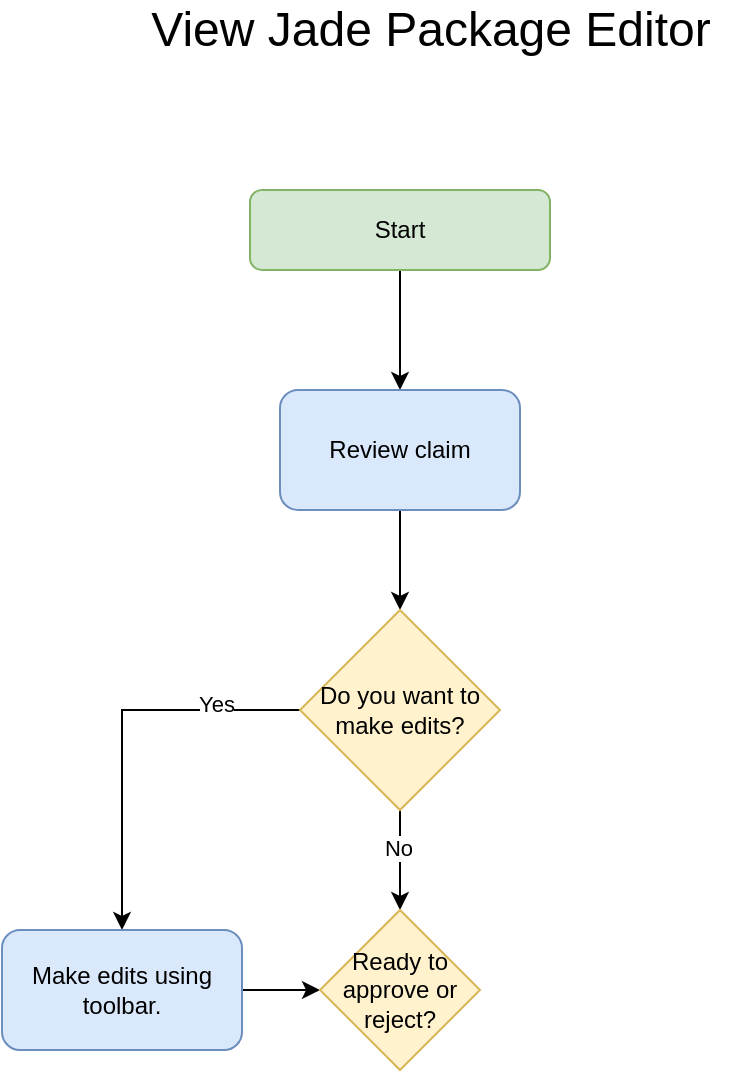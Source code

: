 <mxfile version="14.4.3" type="github">
  <diagram id="C5RBs43oDa-KdzZeNtuy" name="Page-1">
    <mxGraphModel dx="1426" dy="737" grid="1" gridSize="10" guides="1" tooltips="1" connect="1" arrows="1" fold="1" page="1" pageScale="1" pageWidth="827" pageHeight="1169" math="0" shadow="0">
      <root>
        <mxCell id="WIyWlLk6GJQsqaUBKTNV-0" />
        <mxCell id="WIyWlLk6GJQsqaUBKTNV-1" parent="WIyWlLk6GJQsqaUBKTNV-0" />
        <mxCell id="p7kULaYef-mVd5IsEo5U-7" style="edgeStyle=orthogonalEdgeStyle;rounded=0;orthogonalLoop=1;jettySize=auto;html=1;exitX=0.5;exitY=1;exitDx=0;exitDy=0;" parent="WIyWlLk6GJQsqaUBKTNV-1" source="WIyWlLk6GJQsqaUBKTNV-3" edge="1">
          <mxGeometry relative="1" as="geometry">
            <mxPoint x="399" y="240" as="targetPoint" />
          </mxGeometry>
        </mxCell>
        <UserObject label="Start" link="/app/packages" id="WIyWlLk6GJQsqaUBKTNV-3">
          <mxCell style="rounded=1;whiteSpace=wrap;html=1;fontSize=12;glass=0;strokeWidth=1;shadow=0;fillColor=#d5e8d4;strokeColor=#82b366;" parent="WIyWlLk6GJQsqaUBKTNV-1" vertex="1">
            <mxGeometry x="324" y="140" width="150" height="40" as="geometry" />
          </mxCell>
        </UserObject>
        <mxCell id="i8LHyfqBCvH4AaGKe-vy-9" value="&lt;font style=&quot;font-size: 24px&quot;&gt;View Jade Package Editor&lt;/font&gt;" style="text;html=1;align=center;verticalAlign=middle;resizable=0;points=[];autosize=1;" parent="WIyWlLk6GJQsqaUBKTNV-1" vertex="1">
          <mxGeometry x="264" y="50" width="300" height="20" as="geometry" />
        </mxCell>
        <mxCell id="bIk_6vCawXg2S4EnOnIb-2" style="edgeStyle=orthogonalEdgeStyle;rounded=0;orthogonalLoop=1;jettySize=auto;html=1;exitX=0.5;exitY=1;exitDx=0;exitDy=0;entryX=0.5;entryY=0;entryDx=0;entryDy=0;" edge="1" parent="WIyWlLk6GJQsqaUBKTNV-1" source="bIk_6vCawXg2S4EnOnIb-0" target="bIk_6vCawXg2S4EnOnIb-1">
          <mxGeometry relative="1" as="geometry" />
        </mxCell>
        <mxCell id="bIk_6vCawXg2S4EnOnIb-0" value="Review claim" style="rounded=1;whiteSpace=wrap;html=1;fillColor=#dae8fc;strokeColor=#6c8ebf;" vertex="1" parent="WIyWlLk6GJQsqaUBKTNV-1">
          <mxGeometry x="339" y="240" width="120" height="60" as="geometry" />
        </mxCell>
        <mxCell id="bIk_6vCawXg2S4EnOnIb-4" style="edgeStyle=orthogonalEdgeStyle;rounded=0;orthogonalLoop=1;jettySize=auto;html=1;exitX=0;exitY=0.5;exitDx=0;exitDy=0;entryX=0.5;entryY=0;entryDx=0;entryDy=0;" edge="1" parent="WIyWlLk6GJQsqaUBKTNV-1" source="bIk_6vCawXg2S4EnOnIb-1" target="bIk_6vCawXg2S4EnOnIb-3">
          <mxGeometry relative="1" as="geometry" />
        </mxCell>
        <mxCell id="bIk_6vCawXg2S4EnOnIb-5" value="Yes" style="edgeLabel;html=1;align=center;verticalAlign=middle;resizable=0;points=[];" vertex="1" connectable="0" parent="bIk_6vCawXg2S4EnOnIb-4">
          <mxGeometry x="-0.578" y="-3" relative="1" as="geometry">
            <mxPoint as="offset" />
          </mxGeometry>
        </mxCell>
        <mxCell id="bIk_6vCawXg2S4EnOnIb-7" style="edgeStyle=orthogonalEdgeStyle;rounded=0;orthogonalLoop=1;jettySize=auto;html=1;exitX=0.5;exitY=1;exitDx=0;exitDy=0;entryX=0.5;entryY=0;entryDx=0;entryDy=0;" edge="1" parent="WIyWlLk6GJQsqaUBKTNV-1" source="bIk_6vCawXg2S4EnOnIb-1" target="bIk_6vCawXg2S4EnOnIb-6">
          <mxGeometry relative="1" as="geometry" />
        </mxCell>
        <mxCell id="bIk_6vCawXg2S4EnOnIb-8" value="No" style="edgeLabel;html=1;align=center;verticalAlign=middle;resizable=0;points=[];" vertex="1" connectable="0" parent="bIk_6vCawXg2S4EnOnIb-7">
          <mxGeometry x="-0.25" y="-1" relative="1" as="geometry">
            <mxPoint as="offset" />
          </mxGeometry>
        </mxCell>
        <mxCell id="bIk_6vCawXg2S4EnOnIb-1" value="Do you want to make edits?" style="rhombus;whiteSpace=wrap;html=1;fillColor=#fff2cc;strokeColor=#d6b656;" vertex="1" parent="WIyWlLk6GJQsqaUBKTNV-1">
          <mxGeometry x="349" y="350" width="100" height="100" as="geometry" />
        </mxCell>
        <mxCell id="bIk_6vCawXg2S4EnOnIb-9" style="edgeStyle=orthogonalEdgeStyle;rounded=0;orthogonalLoop=1;jettySize=auto;html=1;exitX=1;exitY=0.5;exitDx=0;exitDy=0;entryX=0;entryY=0.5;entryDx=0;entryDy=0;" edge="1" parent="WIyWlLk6GJQsqaUBKTNV-1" source="bIk_6vCawXg2S4EnOnIb-3" target="bIk_6vCawXg2S4EnOnIb-6">
          <mxGeometry relative="1" as="geometry" />
        </mxCell>
        <mxCell id="bIk_6vCawXg2S4EnOnIb-3" value="Make edits using toolbar." style="rounded=1;whiteSpace=wrap;html=1;fillColor=#dae8fc;strokeColor=#6c8ebf;" vertex="1" parent="WIyWlLk6GJQsqaUBKTNV-1">
          <mxGeometry x="200" y="510" width="120" height="60" as="geometry" />
        </mxCell>
        <mxCell id="bIk_6vCawXg2S4EnOnIb-6" value="Ready to approve or reject?" style="rhombus;whiteSpace=wrap;html=1;fillColor=#fff2cc;strokeColor=#d6b656;" vertex="1" parent="WIyWlLk6GJQsqaUBKTNV-1">
          <mxGeometry x="359" y="500" width="80" height="80" as="geometry" />
        </mxCell>
      </root>
    </mxGraphModel>
  </diagram>
</mxfile>
